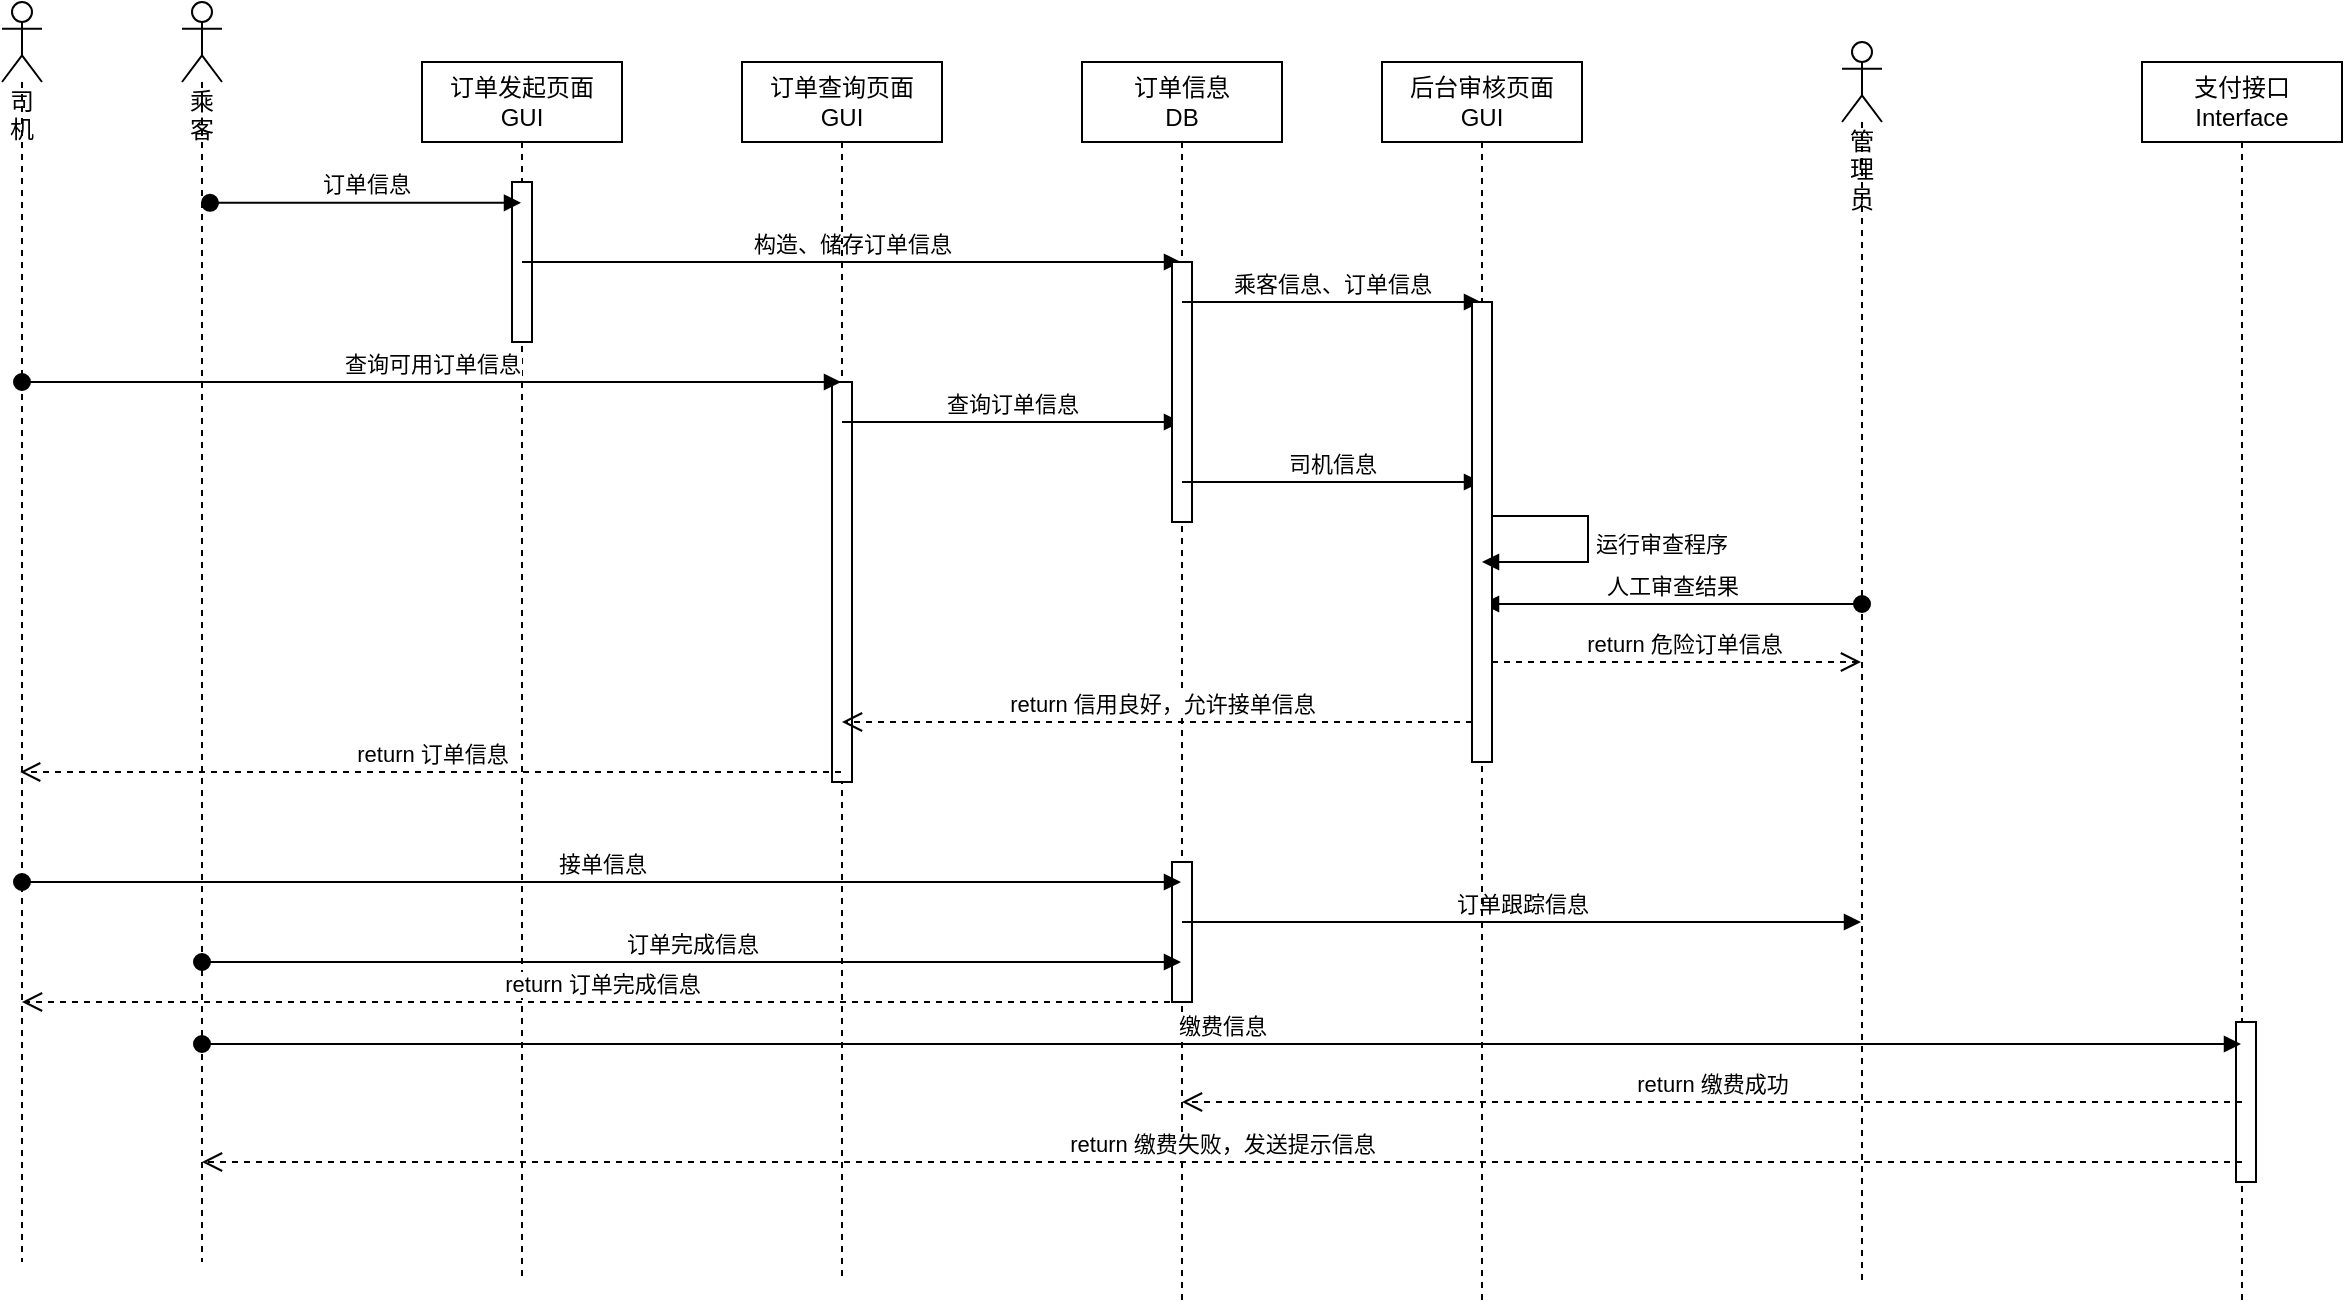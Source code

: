 <mxfile version="14.7.7" type="github">
  <diagram id="kgpKYQtTHZ0yAKxKKP6v" name="Page-1">
    <mxGraphModel dx="1414" dy="781" grid="1" gridSize="10" guides="1" tooltips="1" connect="1" arrows="1" fold="1" page="1" pageScale="1" pageWidth="850" pageHeight="1100" math="0" shadow="0">
      <root>
        <mxCell id="0" />
        <mxCell id="1" parent="0" />
        <mxCell id="jOdWXfFN9ueg4FvXOPDp-11" value="订单发起页面&lt;br&gt;GUI" style="shape=umlLifeline;perimeter=lifelinePerimeter;whiteSpace=wrap;html=1;container=1;collapsible=0;recursiveResize=0;outlineConnect=0;" vertex="1" parent="1">
          <mxGeometry x="360" y="40" width="100" height="610" as="geometry" />
        </mxCell>
        <mxCell id="jOdWXfFN9ueg4FvXOPDp-24" value="" style="html=1;points=[];perimeter=orthogonalPerimeter;" vertex="1" parent="jOdWXfFN9ueg4FvXOPDp-11">
          <mxGeometry x="45" y="60" width="10" height="80" as="geometry" />
        </mxCell>
        <mxCell id="jOdWXfFN9ueg4FvXOPDp-27" value="构造、储存订单信息" style="html=1;verticalAlign=bottom;startArrow=none;startFill=0;endArrow=block;startSize=8;" edge="1" parent="jOdWXfFN9ueg4FvXOPDp-11" target="jOdWXfFN9ueg4FvXOPDp-13">
          <mxGeometry width="60" relative="1" as="geometry">
            <mxPoint x="50" y="100" as="sourcePoint" />
            <mxPoint x="120" y="100" as="targetPoint" />
          </mxGeometry>
        </mxCell>
        <mxCell id="jOdWXfFN9ueg4FvXOPDp-12" value="订单查询页面&lt;br&gt;GUI" style="shape=umlLifeline;perimeter=lifelinePerimeter;whiteSpace=wrap;html=1;container=1;collapsible=0;recursiveResize=0;outlineConnect=0;" vertex="1" parent="1">
          <mxGeometry x="520" y="40" width="100" height="610" as="geometry" />
        </mxCell>
        <mxCell id="jOdWXfFN9ueg4FvXOPDp-32" value="" style="html=1;points=[];perimeter=orthogonalPerimeter;" vertex="1" parent="jOdWXfFN9ueg4FvXOPDp-12">
          <mxGeometry x="45" y="160" width="10" height="200" as="geometry" />
        </mxCell>
        <mxCell id="jOdWXfFN9ueg4FvXOPDp-33" value="查询订单信息" style="html=1;verticalAlign=bottom;startArrow=none;startFill=0;endArrow=block;startSize=8;" edge="1" parent="jOdWXfFN9ueg4FvXOPDp-12" target="jOdWXfFN9ueg4FvXOPDp-13">
          <mxGeometry width="60" relative="1" as="geometry">
            <mxPoint x="50" y="180" as="sourcePoint" />
            <mxPoint x="110" y="180" as="targetPoint" />
          </mxGeometry>
        </mxCell>
        <mxCell id="jOdWXfFN9ueg4FvXOPDp-13" value="订单信息&lt;br&gt;DB" style="shape=umlLifeline;perimeter=lifelinePerimeter;whiteSpace=wrap;html=1;container=1;collapsible=0;recursiveResize=0;outlineConnect=0;" vertex="1" parent="1">
          <mxGeometry x="690" y="40" width="100" height="620" as="geometry" />
        </mxCell>
        <mxCell id="jOdWXfFN9ueg4FvXOPDp-26" value="" style="html=1;points=[];perimeter=orthogonalPerimeter;" vertex="1" parent="jOdWXfFN9ueg4FvXOPDp-13">
          <mxGeometry x="45" y="100" width="10" height="130" as="geometry" />
        </mxCell>
        <mxCell id="jOdWXfFN9ueg4FvXOPDp-37" value="司机信息" style="html=1;verticalAlign=bottom;startArrow=none;startFill=0;endArrow=block;startSize=8;" edge="1" parent="jOdWXfFN9ueg4FvXOPDp-13" target="jOdWXfFN9ueg4FvXOPDp-14">
          <mxGeometry width="60" relative="1" as="geometry">
            <mxPoint x="50" y="210" as="sourcePoint" />
            <mxPoint x="110" y="210" as="targetPoint" />
          </mxGeometry>
        </mxCell>
        <mxCell id="jOdWXfFN9ueg4FvXOPDp-38" value="乘客信息、订单信息" style="html=1;verticalAlign=bottom;startArrow=none;startFill=0;endArrow=block;startSize=8;" edge="1" parent="jOdWXfFN9ueg4FvXOPDp-13" target="jOdWXfFN9ueg4FvXOPDp-14">
          <mxGeometry width="60" relative="1" as="geometry">
            <mxPoint x="50" y="120" as="sourcePoint" />
            <mxPoint x="110" y="120" as="targetPoint" />
          </mxGeometry>
        </mxCell>
        <mxCell id="jOdWXfFN9ueg4FvXOPDp-55" value="" style="html=1;points=[];perimeter=orthogonalPerimeter;" vertex="1" parent="jOdWXfFN9ueg4FvXOPDp-13">
          <mxGeometry x="45" y="400" width="10" height="70" as="geometry" />
        </mxCell>
        <mxCell id="jOdWXfFN9ueg4FvXOPDp-57" value="订单跟踪信息" style="html=1;verticalAlign=bottom;endArrow=block;" edge="1" parent="jOdWXfFN9ueg4FvXOPDp-13" target="jOdWXfFN9ueg4FvXOPDp-18">
          <mxGeometry width="80" relative="1" as="geometry">
            <mxPoint x="50" y="430" as="sourcePoint" />
            <mxPoint x="130" y="430" as="targetPoint" />
          </mxGeometry>
        </mxCell>
        <mxCell id="jOdWXfFN9ueg4FvXOPDp-14" value="后台审核页面&lt;br&gt;GUI" style="shape=umlLifeline;perimeter=lifelinePerimeter;whiteSpace=wrap;html=1;container=1;collapsible=0;recursiveResize=0;outlineConnect=0;" vertex="1" parent="1">
          <mxGeometry x="840" y="40" width="100" height="620" as="geometry" />
        </mxCell>
        <mxCell id="jOdWXfFN9ueg4FvXOPDp-48" value="return 信用良好，允许接单信息" style="html=1;verticalAlign=bottom;endArrow=open;dashed=1;endSize=8;" edge="1" parent="jOdWXfFN9ueg4FvXOPDp-14" target="jOdWXfFN9ueg4FvXOPDp-12">
          <mxGeometry x="-0.019" relative="1" as="geometry">
            <mxPoint x="45" y="330" as="sourcePoint" />
            <mxPoint x="-35" y="330" as="targetPoint" />
            <mxPoint x="-1" as="offset" />
          </mxGeometry>
        </mxCell>
        <mxCell id="jOdWXfFN9ueg4FvXOPDp-15" value="支付接口&lt;br&gt;Interface" style="shape=umlLifeline;perimeter=lifelinePerimeter;whiteSpace=wrap;html=1;container=1;collapsible=0;recursiveResize=0;outlineConnect=0;" vertex="1" parent="1">
          <mxGeometry x="1220" y="40" width="100" height="620" as="geometry" />
        </mxCell>
        <mxCell id="jOdWXfFN9ueg4FvXOPDp-60" value="" style="html=1;points=[];perimeter=orthogonalPerimeter;" vertex="1" parent="jOdWXfFN9ueg4FvXOPDp-15">
          <mxGeometry x="47" y="480" width="10" height="80" as="geometry" />
        </mxCell>
        <mxCell id="jOdWXfFN9ueg4FvXOPDp-16" value="乘客" style="shape=umlLifeline;participant=umlActor;perimeter=lifelinePerimeter;whiteSpace=wrap;html=1;container=1;collapsible=0;recursiveResize=0;verticalAlign=top;spacingTop=36;outlineConnect=0;" vertex="1" parent="1">
          <mxGeometry x="240" y="10" width="20" height="630" as="geometry" />
        </mxCell>
        <mxCell id="jOdWXfFN9ueg4FvXOPDp-58" value="订单完成信息" style="html=1;verticalAlign=bottom;startArrow=oval;startFill=1;endArrow=block;startSize=8;" edge="1" parent="jOdWXfFN9ueg4FvXOPDp-16" target="jOdWXfFN9ueg4FvXOPDp-13">
          <mxGeometry width="60" relative="1" as="geometry">
            <mxPoint x="10" y="480" as="sourcePoint" />
            <mxPoint x="70" y="480" as="targetPoint" />
          </mxGeometry>
        </mxCell>
        <mxCell id="jOdWXfFN9ueg4FvXOPDp-59" value="缴费信息" style="html=1;verticalAlign=bottom;startArrow=oval;startFill=1;endArrow=block;startSize=8;" edge="1" parent="jOdWXfFN9ueg4FvXOPDp-16">
          <mxGeometry width="60" relative="1" as="geometry">
            <mxPoint x="10" y="521" as="sourcePoint" />
            <mxPoint x="1029.5" y="521" as="targetPoint" />
          </mxGeometry>
        </mxCell>
        <mxCell id="jOdWXfFN9ueg4FvXOPDp-17" value="司机" style="shape=umlLifeline;participant=umlActor;perimeter=lifelinePerimeter;whiteSpace=wrap;html=1;container=1;collapsible=0;recursiveResize=0;verticalAlign=top;spacingTop=36;outlineConnect=0;" vertex="1" parent="1">
          <mxGeometry x="150" y="10" width="20" height="630" as="geometry" />
        </mxCell>
        <mxCell id="jOdWXfFN9ueg4FvXOPDp-31" value="查询可用订单信息" style="html=1;verticalAlign=bottom;startArrow=oval;startFill=1;endArrow=block;startSize=8;" edge="1" parent="jOdWXfFN9ueg4FvXOPDp-17" target="jOdWXfFN9ueg4FvXOPDp-12">
          <mxGeometry width="60" relative="1" as="geometry">
            <mxPoint x="10" y="190" as="sourcePoint" />
            <mxPoint x="380" y="190" as="targetPoint" />
          </mxGeometry>
        </mxCell>
        <mxCell id="jOdWXfFN9ueg4FvXOPDp-53" value="接单信息" style="html=1;verticalAlign=bottom;startArrow=oval;startFill=1;endArrow=block;startSize=8;" edge="1" parent="jOdWXfFN9ueg4FvXOPDp-17" target="jOdWXfFN9ueg4FvXOPDp-13">
          <mxGeometry width="60" relative="1" as="geometry">
            <mxPoint x="10" y="440" as="sourcePoint" />
            <mxPoint x="70" y="440" as="targetPoint" />
          </mxGeometry>
        </mxCell>
        <mxCell id="jOdWXfFN9ueg4FvXOPDp-18" value="管理员" style="shape=umlLifeline;participant=umlActor;perimeter=lifelinePerimeter;whiteSpace=wrap;html=1;container=1;collapsible=0;recursiveResize=0;verticalAlign=top;spacingTop=36;outlineConnect=0;" vertex="1" parent="1">
          <mxGeometry x="1070" y="30" width="20" height="620" as="geometry" />
        </mxCell>
        <mxCell id="jOdWXfFN9ueg4FvXOPDp-46" value="人工审查结果" style="html=1;verticalAlign=bottom;startArrow=oval;startFill=1;endArrow=block;startSize=8;" edge="1" parent="jOdWXfFN9ueg4FvXOPDp-18" target="jOdWXfFN9ueg4FvXOPDp-14">
          <mxGeometry width="60" relative="1" as="geometry">
            <mxPoint x="10" y="281" as="sourcePoint" />
            <mxPoint x="-170" y="281" as="targetPoint" />
          </mxGeometry>
        </mxCell>
        <mxCell id="jOdWXfFN9ueg4FvXOPDp-25" value="订单信息" style="html=1;verticalAlign=bottom;startArrow=oval;startFill=1;endArrow=block;startSize=8;exitX=0.7;exitY=0.299;exitDx=0;exitDy=0;exitPerimeter=0;" edge="1" parent="1">
          <mxGeometry width="60" relative="1" as="geometry">
            <mxPoint x="254" y="110.41" as="sourcePoint" />
            <mxPoint x="409.5" y="110.41" as="targetPoint" />
          </mxGeometry>
        </mxCell>
        <mxCell id="jOdWXfFN9ueg4FvXOPDp-34" value="return 危险订单信息" style="html=1;verticalAlign=bottom;endArrow=open;dashed=1;endSize=8;" edge="1" parent="1" target="jOdWXfFN9ueg4FvXOPDp-18">
          <mxGeometry x="0.03" relative="1" as="geometry">
            <mxPoint x="895" y="340" as="sourcePoint" />
            <mxPoint x="825" y="340" as="targetPoint" />
            <mxPoint x="1" as="offset" />
          </mxGeometry>
        </mxCell>
        <mxCell id="jOdWXfFN9ueg4FvXOPDp-36" value="" style="html=1;points=[];perimeter=orthogonalPerimeter;" vertex="1" parent="1">
          <mxGeometry x="885" y="160" width="10" height="230" as="geometry" />
        </mxCell>
        <mxCell id="jOdWXfFN9ueg4FvXOPDp-42" value="运行审查程序" style="edgeStyle=orthogonalEdgeStyle;html=1;align=left;spacingLeft=2;endArrow=block;rounded=0;" edge="1" target="jOdWXfFN9ueg4FvXOPDp-14" parent="1">
          <mxGeometry relative="1" as="geometry">
            <mxPoint x="895" y="267.0" as="sourcePoint" />
            <Array as="points">
              <mxPoint x="943" y="267" />
              <mxPoint x="943" y="290" />
            </Array>
            <mxPoint x="860" y="290" as="targetPoint" />
          </mxGeometry>
        </mxCell>
        <mxCell id="jOdWXfFN9ueg4FvXOPDp-52" value="return 订单信息" style="html=1;verticalAlign=bottom;endArrow=open;dashed=1;endSize=8;" edge="1" parent="1">
          <mxGeometry relative="1" as="geometry">
            <mxPoint x="569.5" y="395" as="sourcePoint" />
            <mxPoint x="159.071" y="395" as="targetPoint" />
          </mxGeometry>
        </mxCell>
        <mxCell id="jOdWXfFN9ueg4FvXOPDp-61" value="return 订单完成信息" style="html=1;verticalAlign=bottom;endArrow=open;dashed=1;endSize=8;" edge="1" parent="1" target="jOdWXfFN9ueg4FvXOPDp-17">
          <mxGeometry relative="1" as="geometry">
            <mxPoint x="740" y="510" as="sourcePoint" />
            <mxPoint x="660" y="510" as="targetPoint" />
          </mxGeometry>
        </mxCell>
        <mxCell id="jOdWXfFN9ueg4FvXOPDp-62" value="return 缴费成功" style="html=1;verticalAlign=bottom;endArrow=open;dashed=1;endSize=8;" edge="1" parent="1" target="jOdWXfFN9ueg4FvXOPDp-13">
          <mxGeometry relative="1" as="geometry">
            <mxPoint x="1270" y="560" as="sourcePoint" />
            <mxPoint x="1190" y="560" as="targetPoint" />
          </mxGeometry>
        </mxCell>
        <mxCell id="jOdWXfFN9ueg4FvXOPDp-63" value="return 缴费失败，发送提示信息" style="html=1;verticalAlign=bottom;endArrow=open;dashed=1;endSize=8;" edge="1" parent="1" target="jOdWXfFN9ueg4FvXOPDp-16">
          <mxGeometry relative="1" as="geometry">
            <mxPoint x="1270" y="590" as="sourcePoint" />
            <mxPoint x="1190" y="590" as="targetPoint" />
          </mxGeometry>
        </mxCell>
      </root>
    </mxGraphModel>
  </diagram>
</mxfile>
